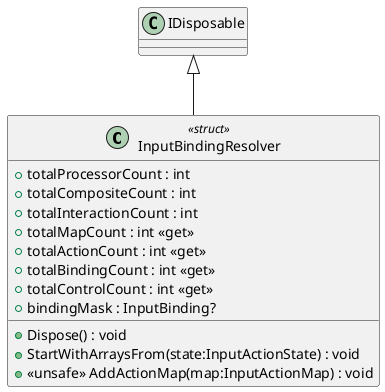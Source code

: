 @startuml
class InputBindingResolver <<struct>> {
    + totalProcessorCount : int
    + totalCompositeCount : int
    + totalInteractionCount : int
    + totalMapCount : int <<get>>
    + totalActionCount : int <<get>>
    + totalBindingCount : int <<get>>
    + totalControlCount : int <<get>>
    + bindingMask : InputBinding?
    + Dispose() : void
    + StartWithArraysFrom(state:InputActionState) : void
    + <<unsafe>> AddActionMap(map:InputActionMap) : void
}
IDisposable <|-- InputBindingResolver
@enduml
